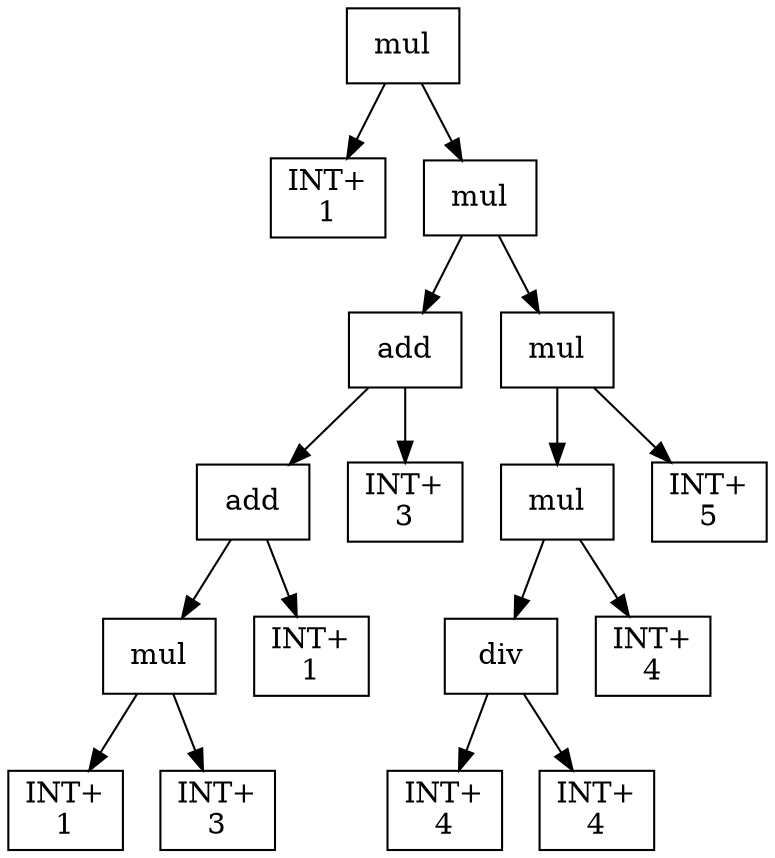 digraph expr {
  node [shape=box];
  n1 [label="mul"];
  n2 [label="INT+\n1"];
  n3 [label="mul"];
  n4 [label="add"];
  n5 [label="add"];
  n6 [label="mul"];
  n7 [label="INT+\n1"];
  n8 [label="INT+\n3"];
  n6 -> n7;
  n6 -> n8;
  n9 [label="INT+\n1"];
  n5 -> n6;
  n5 -> n9;
  n10 [label="INT+\n3"];
  n4 -> n5;
  n4 -> n10;
  n11 [label="mul"];
  n12 [label="mul"];
  n13 [label="div"];
  n14 [label="INT+\n4"];
  n15 [label="INT+\n4"];
  n13 -> n14;
  n13 -> n15;
  n16 [label="INT+\n4"];
  n12 -> n13;
  n12 -> n16;
  n17 [label="INT+\n5"];
  n11 -> n12;
  n11 -> n17;
  n3 -> n4;
  n3 -> n11;
  n1 -> n2;
  n1 -> n3;
}